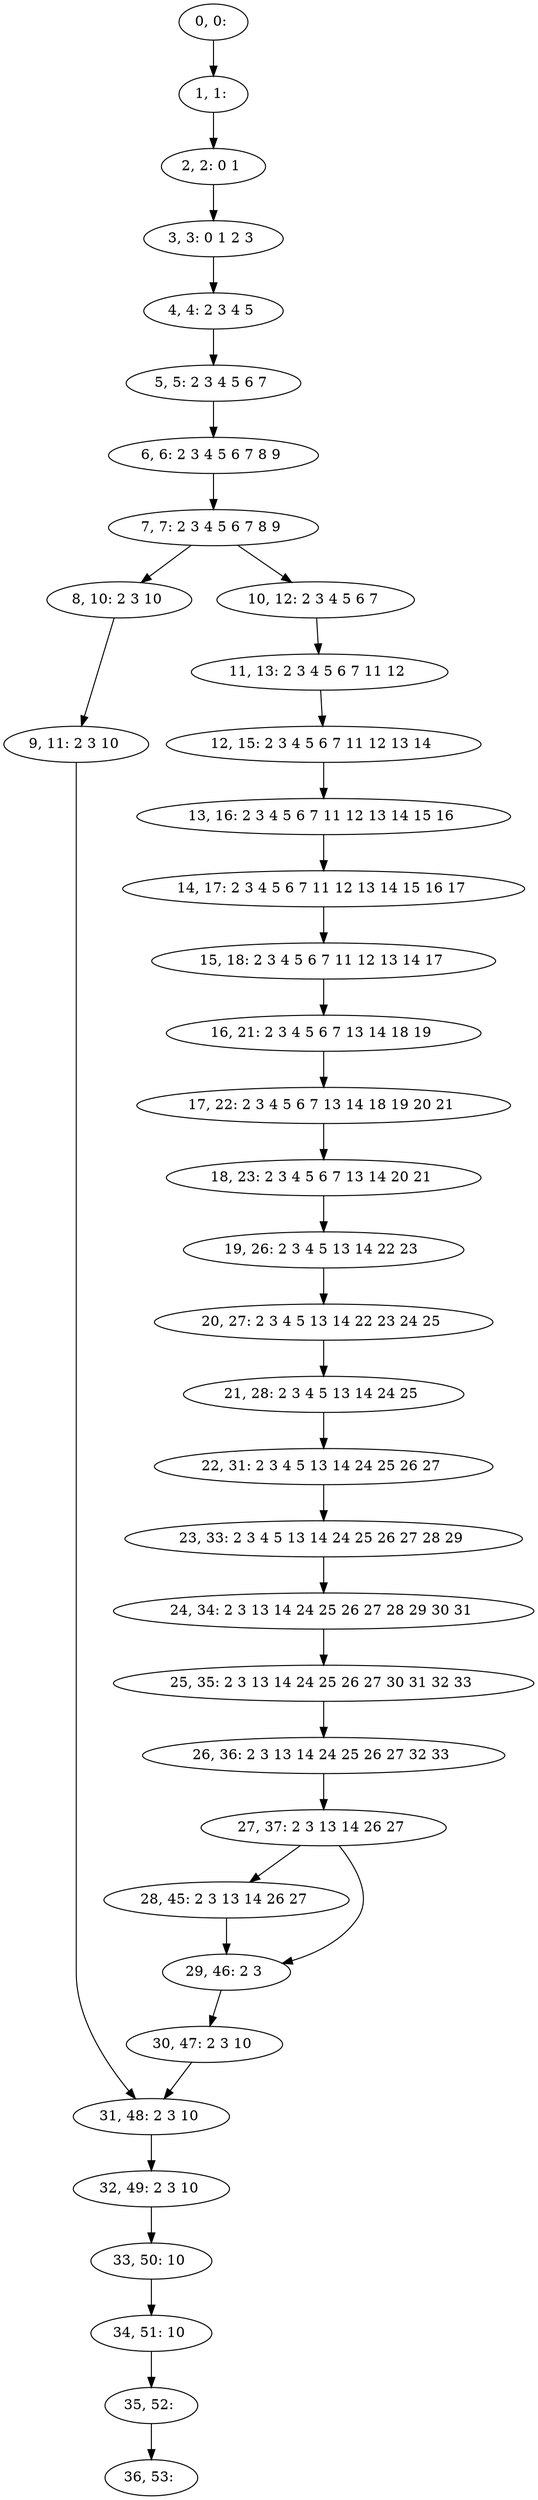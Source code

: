 digraph G {
0[label="0, 0: "];
1[label="1, 1: "];
2[label="2, 2: 0 1 "];
3[label="3, 3: 0 1 2 3 "];
4[label="4, 4: 2 3 4 5 "];
5[label="5, 5: 2 3 4 5 6 7 "];
6[label="6, 6: 2 3 4 5 6 7 8 9 "];
7[label="7, 7: 2 3 4 5 6 7 8 9 "];
8[label="8, 10: 2 3 10 "];
9[label="9, 11: 2 3 10 "];
10[label="10, 12: 2 3 4 5 6 7 "];
11[label="11, 13: 2 3 4 5 6 7 11 12 "];
12[label="12, 15: 2 3 4 5 6 7 11 12 13 14 "];
13[label="13, 16: 2 3 4 5 6 7 11 12 13 14 15 16 "];
14[label="14, 17: 2 3 4 5 6 7 11 12 13 14 15 16 17 "];
15[label="15, 18: 2 3 4 5 6 7 11 12 13 14 17 "];
16[label="16, 21: 2 3 4 5 6 7 13 14 18 19 "];
17[label="17, 22: 2 3 4 5 6 7 13 14 18 19 20 21 "];
18[label="18, 23: 2 3 4 5 6 7 13 14 20 21 "];
19[label="19, 26: 2 3 4 5 13 14 22 23 "];
20[label="20, 27: 2 3 4 5 13 14 22 23 24 25 "];
21[label="21, 28: 2 3 4 5 13 14 24 25 "];
22[label="22, 31: 2 3 4 5 13 14 24 25 26 27 "];
23[label="23, 33: 2 3 4 5 13 14 24 25 26 27 28 29 "];
24[label="24, 34: 2 3 13 14 24 25 26 27 28 29 30 31 "];
25[label="25, 35: 2 3 13 14 24 25 26 27 30 31 32 33 "];
26[label="26, 36: 2 3 13 14 24 25 26 27 32 33 "];
27[label="27, 37: 2 3 13 14 26 27 "];
28[label="28, 45: 2 3 13 14 26 27 "];
29[label="29, 46: 2 3 "];
30[label="30, 47: 2 3 10 "];
31[label="31, 48: 2 3 10 "];
32[label="32, 49: 2 3 10 "];
33[label="33, 50: 10 "];
34[label="34, 51: 10 "];
35[label="35, 52: "];
36[label="36, 53: "];
0->1 ;
1->2 ;
2->3 ;
3->4 ;
4->5 ;
5->6 ;
6->7 ;
7->8 ;
7->10 ;
8->9 ;
9->31 ;
10->11 ;
11->12 ;
12->13 ;
13->14 ;
14->15 ;
15->16 ;
16->17 ;
17->18 ;
18->19 ;
19->20 ;
20->21 ;
21->22 ;
22->23 ;
23->24 ;
24->25 ;
25->26 ;
26->27 ;
27->28 ;
27->29 ;
28->29 ;
29->30 ;
30->31 ;
31->32 ;
32->33 ;
33->34 ;
34->35 ;
35->36 ;
}
